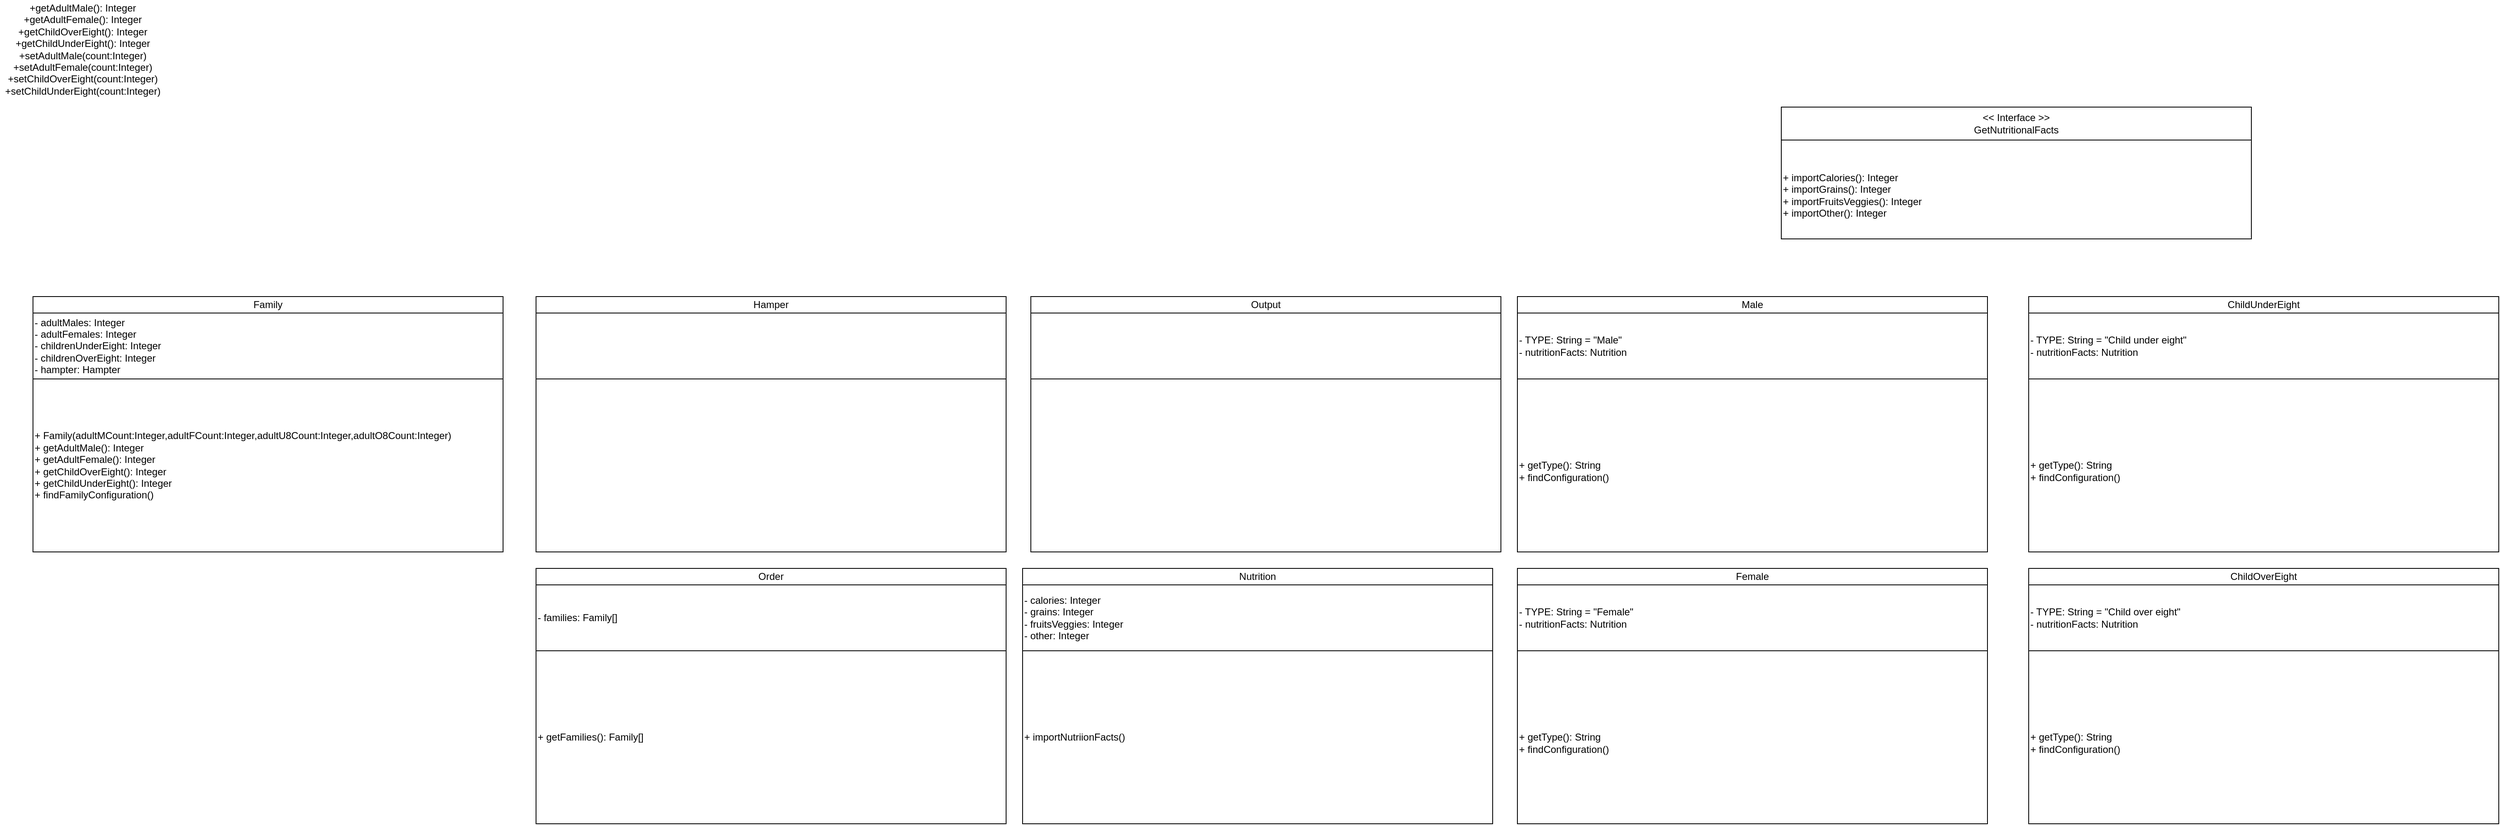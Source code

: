 <mxfile version="16.5.1" type="device"><diagram id="bvYgyJ-d8HPWxZCixlWj" name="Page-1"><mxGraphModel dx="1798" dy="1062" grid="1" gridSize="10" guides="1" tooltips="1" connect="1" arrows="1" fold="1" page="1" pageScale="1" pageWidth="850" pageHeight="1100" math="0" shadow="0"><root><mxCell id="0"/><mxCell id="1" parent="0"/><mxCell id="qYnqFLvJE6mgq6dAW7uj-1" value="Family" style="rounded=0;whiteSpace=wrap;html=1;" parent="1" vertex="1"><mxGeometry x="40" y="380" width="570" height="20" as="geometry"/></mxCell><mxCell id="qYnqFLvJE6mgq6dAW7uj-2" value="- adultMales: Integer&lt;br&gt;- adultFemales: Integer&lt;br&gt;- childrenUnderEight: Integer&lt;br&gt;- childrenOverEight: Integer&lt;br&gt;- hampter: Hampter" style="rounded=0;whiteSpace=wrap;html=1;align=left;" parent="1" vertex="1"><mxGeometry x="40" y="400" width="570" height="80" as="geometry"/></mxCell><mxCell id="qYnqFLvJE6mgq6dAW7uj-3" value="+ Family(adultMCount:Integer,adultFCount:Integer,adultU8Count:Integer,adultO8Count:Integer)&lt;br&gt;&lt;span&gt;+ getAdultMale(): Integer&lt;/span&gt;&lt;br&gt;&lt;span&gt;+ getAdultFemale(): Integer&lt;/span&gt;&lt;br&gt;&lt;span&gt;+ getChildOverEight(): Integer&lt;/span&gt;&lt;br&gt;&lt;span&gt;+ getChildUnderEight(): Integer&lt;/span&gt;&lt;br&gt;+ findFamilyConfiguration()" style="rounded=0;whiteSpace=wrap;html=1;align=left;" parent="1" vertex="1"><mxGeometry x="40" y="480" width="570" height="210" as="geometry"/></mxCell><mxCell id="3OSdLXZ1WstB1KjYW3W8-1" value="Hamper" style="rounded=0;whiteSpace=wrap;html=1;" vertex="1" parent="1"><mxGeometry x="650" y="380" width="570" height="20" as="geometry"/></mxCell><mxCell id="3OSdLXZ1WstB1KjYW3W8-2" value="" style="rounded=0;whiteSpace=wrap;html=1;align=left;" vertex="1" parent="1"><mxGeometry x="650" y="400" width="570" height="80" as="geometry"/></mxCell><mxCell id="3OSdLXZ1WstB1KjYW3W8-3" value="" style="rounded=0;whiteSpace=wrap;html=1;align=left;" vertex="1" parent="1"><mxGeometry x="650" y="480" width="570" height="210" as="geometry"/></mxCell><mxCell id="3OSdLXZ1WstB1KjYW3W8-4" value="Order" style="rounded=0;whiteSpace=wrap;html=1;" vertex="1" parent="1"><mxGeometry x="650" y="710" width="570" height="20" as="geometry"/></mxCell><mxCell id="3OSdLXZ1WstB1KjYW3W8-5" value="- families: Family[]" style="rounded=0;whiteSpace=wrap;html=1;align=left;" vertex="1" parent="1"><mxGeometry x="650" y="730" width="570" height="80" as="geometry"/></mxCell><mxCell id="3OSdLXZ1WstB1KjYW3W8-6" value="+ getFamilies(): Family[]" style="rounded=0;whiteSpace=wrap;html=1;align=left;" vertex="1" parent="1"><mxGeometry x="650" y="810" width="570" height="210" as="geometry"/></mxCell><mxCell id="3OSdLXZ1WstB1KjYW3W8-7" value="Nutrition" style="rounded=0;whiteSpace=wrap;html=1;" vertex="1" parent="1"><mxGeometry x="1240" y="710" width="570" height="20" as="geometry"/></mxCell><mxCell id="3OSdLXZ1WstB1KjYW3W8-8" value="- calories: Integer&lt;br&gt;- grains: Integer&lt;br&gt;- fruitsVeggies: Integer&lt;br&gt;- other: Integer" style="rounded=0;whiteSpace=wrap;html=1;align=left;" vertex="1" parent="1"><mxGeometry x="1240" y="730" width="570" height="80" as="geometry"/></mxCell><mxCell id="3OSdLXZ1WstB1KjYW3W8-9" value="+ importNutriionFacts()" style="rounded=0;whiteSpace=wrap;html=1;align=left;" vertex="1" parent="1"><mxGeometry x="1240" y="810" width="570" height="210" as="geometry"/></mxCell><mxCell id="3OSdLXZ1WstB1KjYW3W8-10" value="Output" style="rounded=0;whiteSpace=wrap;html=1;" vertex="1" parent="1"><mxGeometry x="1250" y="380" width="570" height="20" as="geometry"/></mxCell><mxCell id="3OSdLXZ1WstB1KjYW3W8-11" value="" style="rounded=0;whiteSpace=wrap;html=1;align=left;" vertex="1" parent="1"><mxGeometry x="1250" y="400" width="570" height="80" as="geometry"/></mxCell><mxCell id="3OSdLXZ1WstB1KjYW3W8-12" value="" style="rounded=0;whiteSpace=wrap;html=1;align=left;" vertex="1" parent="1"><mxGeometry x="1250" y="480" width="570" height="210" as="geometry"/></mxCell><mxCell id="3OSdLXZ1WstB1KjYW3W8-13" value="Male" style="rounded=0;whiteSpace=wrap;html=1;" vertex="1" parent="1"><mxGeometry x="1840" y="380" width="570" height="20" as="geometry"/></mxCell><mxCell id="3OSdLXZ1WstB1KjYW3W8-14" value="- TYPE: String = &quot;Male&quot;&lt;br&gt;- nutritionFacts: Nutrition&amp;nbsp;" style="rounded=0;whiteSpace=wrap;html=1;align=left;" vertex="1" parent="1"><mxGeometry x="1840" y="400" width="570" height="80" as="geometry"/></mxCell><mxCell id="3OSdLXZ1WstB1KjYW3W8-15" value="&lt;br&gt;+ getType(): String&lt;br&gt;+ findConfiguration()" style="rounded=0;whiteSpace=wrap;html=1;align=left;" vertex="1" parent="1"><mxGeometry x="1840" y="480" width="570" height="210" as="geometry"/></mxCell><mxCell id="3OSdLXZ1WstB1KjYW3W8-16" value="Female" style="rounded=0;whiteSpace=wrap;html=1;" vertex="1" parent="1"><mxGeometry x="1840" y="710" width="570" height="20" as="geometry"/></mxCell><mxCell id="3OSdLXZ1WstB1KjYW3W8-17" value="- TYPE: String = &quot;Female&quot;&lt;br&gt;- nutritionFacts: Nutrition&amp;nbsp;&lt;span&gt;&lt;br&gt;&lt;/span&gt;" style="rounded=0;whiteSpace=wrap;html=1;align=left;" vertex="1" parent="1"><mxGeometry x="1840" y="730" width="570" height="80" as="geometry"/></mxCell><mxCell id="3OSdLXZ1WstB1KjYW3W8-18" value="&lt;br&gt;+ getType(): String&lt;br&gt;+ findConfiguration()" style="rounded=0;whiteSpace=wrap;html=1;align=left;" vertex="1" parent="1"><mxGeometry x="1840" y="810" width="570" height="210" as="geometry"/></mxCell><mxCell id="3OSdLXZ1WstB1KjYW3W8-19" value="ChildOverEight" style="rounded=0;whiteSpace=wrap;html=1;" vertex="1" parent="1"><mxGeometry x="2460" y="710" width="570" height="20" as="geometry"/></mxCell><mxCell id="3OSdLXZ1WstB1KjYW3W8-20" value="&lt;span&gt;- TYPE: String = &quot;Child over eight&quot;&lt;/span&gt;&lt;br&gt;- nutritionFacts: Nutrition&amp;nbsp;&lt;span&gt;&lt;br&gt;&lt;/span&gt;" style="rounded=0;whiteSpace=wrap;html=1;align=left;" vertex="1" parent="1"><mxGeometry x="2460" y="730" width="570" height="80" as="geometry"/></mxCell><mxCell id="3OSdLXZ1WstB1KjYW3W8-21" value="&lt;br&gt;+ getType(): String&lt;br&gt;+ findConfiguration()" style="rounded=0;whiteSpace=wrap;html=1;align=left;" vertex="1" parent="1"><mxGeometry x="2460" y="810" width="570" height="210" as="geometry"/></mxCell><mxCell id="3OSdLXZ1WstB1KjYW3W8-22" value="ChildUnderEight" style="rounded=0;whiteSpace=wrap;html=1;" vertex="1" parent="1"><mxGeometry x="2460" y="380" width="570" height="20" as="geometry"/></mxCell><mxCell id="3OSdLXZ1WstB1KjYW3W8-23" value="&lt;span&gt;- TYPE: String = &quot;Child under eight&quot;&lt;/span&gt;&lt;br&gt;- nutritionFacts: Nutrition&amp;nbsp;&lt;span&gt;&lt;br&gt;&lt;/span&gt;" style="rounded=0;whiteSpace=wrap;html=1;align=left;" vertex="1" parent="1"><mxGeometry x="2460" y="400" width="570" height="80" as="geometry"/></mxCell><mxCell id="3OSdLXZ1WstB1KjYW3W8-24" value="&lt;br&gt;+ getType(): String&lt;br&gt;+ findConfiguration()" style="rounded=0;whiteSpace=wrap;html=1;align=left;" vertex="1" parent="1"><mxGeometry x="2460" y="480" width="570" height="210" as="geometry"/></mxCell><mxCell id="3OSdLXZ1WstB1KjYW3W8-25" value="&lt;span style=&quot;text-align: left&quot;&gt;+getAdultMale(): Integer&lt;/span&gt;&lt;br style=&quot;text-align: left&quot;&gt;&lt;span style=&quot;text-align: left&quot;&gt;+getAdultFemale(): Integer&lt;/span&gt;&lt;br style=&quot;text-align: left&quot;&gt;&lt;span style=&quot;text-align: left&quot;&gt;+getChildOverEight(): Integer&lt;/span&gt;&lt;br style=&quot;text-align: left&quot;&gt;&lt;span style=&quot;text-align: left&quot;&gt;+getChildUnderEight(): Integer&lt;/span&gt;&lt;br style=&quot;text-align: left&quot;&gt;&lt;span style=&quot;text-align: left&quot;&gt;+setAdultMale(count:Integer)&lt;/span&gt;&lt;br style=&quot;text-align: left&quot;&gt;&lt;span style=&quot;text-align: left&quot;&gt;+setAdultFemale(count:Integer)&lt;/span&gt;&lt;br style=&quot;text-align: left&quot;&gt;&lt;span style=&quot;text-align: left&quot;&gt;+setChildOverEight(count:Integer)&lt;/span&gt;&lt;br style=&quot;text-align: left&quot;&gt;&lt;span style=&quot;text-align: left&quot;&gt;+setChildUnderEight(count:Integer)&lt;/span&gt;" style="text;html=1;align=center;verticalAlign=middle;resizable=0;points=[];autosize=1;strokeColor=none;fillColor=none;" vertex="1" parent="1"><mxGeometry y="20" width="200" height="120" as="geometry"/></mxCell><mxCell id="3OSdLXZ1WstB1KjYW3W8-26" value="&amp;lt;&amp;lt; Interface &amp;gt;&amp;gt;&lt;br&gt;GetNutritionalFacts" style="rounded=0;whiteSpace=wrap;html=1;" vertex="1" parent="1"><mxGeometry x="2160" y="150" width="570" height="40" as="geometry"/></mxCell><mxCell id="3OSdLXZ1WstB1KjYW3W8-28" value="&lt;br&gt;+ importCalories(): Integer&lt;br&gt;+ importGrains(): Integer&lt;br&gt;+ importFruitsVeggies(): Integer&lt;br&gt;+ importOther(): Integer" style="rounded=0;whiteSpace=wrap;html=1;align=left;" vertex="1" parent="1"><mxGeometry x="2160" y="190" width="570" height="120" as="geometry"/></mxCell></root></mxGraphModel></diagram></mxfile>
